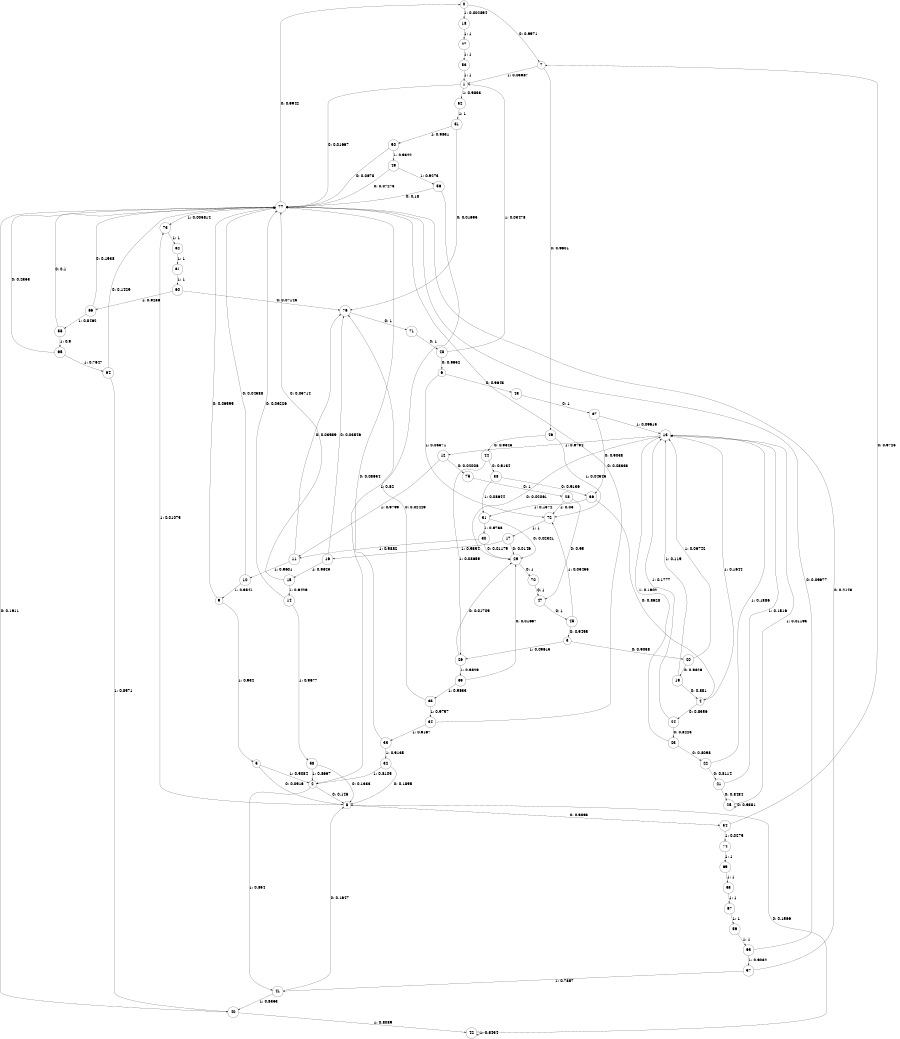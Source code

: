 digraph "ch1_both_grouped_df_L13" {
size = "6,8.5";
ratio = "fill";
node [shape = circle];
node [fontsize = 24];
edge [fontsize = 24];
0 -> 7 [label = "0: 0.9971   "];
0 -> 18 [label = "1: 0.002894  "];
1 -> 77 [label = "0: 0.01667  "];
1 -> 52 [label = "1: 0.9833   "];
2 -> 8 [label = "0: 0.146    "];
2 -> 41 [label = "1: 0.854    "];
3 -> 20 [label = "0: 0.9038   "];
3 -> 26 [label = "1: 0.09615  "];
4 -> 24 [label = "0: 0.8356   "];
4 -> 13 [label = "1: 0.1644   "];
5 -> 8 [label = "0: 0.0916   "];
5 -> 2 [label = "1: 0.9084   "];
6 -> 43 [label = "0: 0.9643   "];
6 -> 72 [label = "1: 0.03571  "];
7 -> 46 [label = "0: 0.9601   "];
7 -> 1 [label = "1: 0.03987  "];
8 -> 54 [label = "0: 0.9893   "];
8 -> 73 [label = "1: 0.01075  "];
9 -> 77 [label = "0: 0.06595  "];
9 -> 5 [label = "1: 0.934    "];
10 -> 77 [label = "0: 0.04588  "];
10 -> 9 [label = "1: 0.9541   "];
11 -> 76 [label = "0: 0.03989  "];
11 -> 10 [label = "1: 0.9601   "];
12 -> 75 [label = "0: 0.02006  "];
12 -> 11 [label = "1: 0.9799   "];
13 -> 29 [label = "0: 0.02061  "];
13 -> 12 [label = "1: 0.9794   "];
14 -> 77 [label = "0: 0.03226  "];
14 -> 58 [label = "1: 0.9677   "];
15 -> 77 [label = "0: 0.05714  "];
15 -> 14 [label = "1: 0.9429   "];
16 -> 76 [label = "0: 0.03546  "];
16 -> 15 [label = "1: 0.9645   "];
17 -> 29 [label = "0: 0.0146   "];
17 -> 16 [label = "1: 0.9854   "];
18 -> 27 [label = "1: 1        "];
19 -> 4 [label = "0: 0.881    "];
19 -> 13 [label = "1: 0.119    "];
20 -> 19 [label = "0: 0.9326   "];
20 -> 13 [label = "1: 0.06742  "];
21 -> 25 [label = "0: 0.8484   "];
21 -> 13 [label = "1: 0.1516   "];
22 -> 21 [label = "0: 0.8114   "];
22 -> 13 [label = "1: 0.1886   "];
23 -> 22 [label = "0: 0.8098   "];
23 -> 13 [label = "1: 0.1902   "];
24 -> 23 [label = "0: 0.8223   "];
24 -> 13 [label = "1: 0.1777   "];
25 -> 25 [label = "0: 0.9881   "];
25 -> 13 [label = "1: 0.01193  "];
26 -> 29 [label = "0: 0.01709  "];
26 -> 39 [label = "1: 0.9829   "];
27 -> 53 [label = "1: 1        "];
28 -> 47 [label = "0: 0.95     "];
28 -> 72 [label = "1: 0.05     "];
29 -> 70 [label = "0: 1        "];
30 -> 29 [label = "0: 0.01179  "];
30 -> 11 [label = "1: 0.9882   "];
31 -> 29 [label = "0: 0.02321  "];
31 -> 30 [label = "1: 0.9768   "];
32 -> 8 [label = "0: 0.1895   "];
32 -> 2 [label = "1: 0.8105   "];
33 -> 77 [label = "0: 0.08654  "];
33 -> 32 [label = "1: 0.9135   "];
34 -> 77 [label = "0: 0.08333  "];
34 -> 33 [label = "1: 0.9167   "];
35 -> 76 [label = "0: 0.02429  "];
35 -> 34 [label = "1: 0.9757   "];
36 -> 4 [label = "0: 0.8628   "];
36 -> 31 [label = "1: 0.1372   "];
37 -> 36 [label = "0: 0.9038   "];
37 -> 13 [label = "1: 0.09615  "];
38 -> 36 [label = "0: 0.9136   "];
38 -> 31 [label = "1: 0.08644  "];
39 -> 29 [label = "0: 0.01667  "];
39 -> 35 [label = "1: 0.9833   "];
40 -> 77 [label = "0: 0.1911   "];
40 -> 42 [label = "1: 0.8089   "];
41 -> 8 [label = "0: 0.1647   "];
41 -> 40 [label = "1: 0.8353   "];
42 -> 8 [label = "0: 0.1566   "];
42 -> 42 [label = "1: 0.8434   "];
43 -> 37 [label = "0: 1        "];
44 -> 38 [label = "0: 0.9134   "];
44 -> 26 [label = "1: 0.08659  "];
45 -> 3 [label = "0: 0.9455   "];
45 -> 72 [label = "1: 0.05455  "];
46 -> 44 [label = "0: 0.9545   "];
46 -> 72 [label = "1: 0.04545  "];
47 -> 45 [label = "0: 1        "];
48 -> 6 [label = "0: 0.9652   "];
48 -> 1 [label = "1: 0.03478  "];
49 -> 77 [label = "0: 0.07273  "];
49 -> 56 [label = "1: 0.9273   "];
50 -> 77 [label = "0: 0.0678   "];
50 -> 49 [label = "1: 0.9322   "];
51 -> 76 [label = "0: 0.01695  "];
51 -> 50 [label = "1: 0.9831   "];
52 -> 51 [label = "1: 1        "];
53 -> 1 [label = "1: 1        "];
54 -> 7 [label = "0: 0.9725   "];
54 -> 74 [label = "1: 0.0275   "];
55 -> 77 [label = "0: 0.1      "];
55 -> 65 [label = "1: 0.9      "];
56 -> 77 [label = "0: 0.18     "];
56 -> 2 [label = "1: 0.82     "];
57 -> 77 [label = "0: 0.2143   "];
57 -> 41 [label = "1: 0.7857   "];
58 -> 8 [label = "0: 0.1333   "];
58 -> 2 [label = "1: 0.8667   "];
59 -> 63 [label = "1: 1        "];
60 -> 76 [label = "0: 0.07143  "];
60 -> 66 [label = "1: 0.9286   "];
61 -> 60 [label = "1: 1        "];
62 -> 61 [label = "1: 1        "];
63 -> 77 [label = "0: 0.09677  "];
63 -> 57 [label = "1: 0.9032   "];
64 -> 77 [label = "0: 0.1429   "];
64 -> 40 [label = "1: 0.8571   "];
65 -> 77 [label = "0: 0.2353   "];
65 -> 64 [label = "1: 0.7647   "];
66 -> 77 [label = "0: 0.1538   "];
66 -> 55 [label = "1: 0.8462   "];
67 -> 59 [label = "1: 1        "];
68 -> 67 [label = "1: 1        "];
69 -> 68 [label = "1: 1        "];
70 -> 47 [label = "0: 1        "];
71 -> 48 [label = "0: 1        "];
72 -> 17 [label = "1: 1        "];
73 -> 62 [label = "1: 1        "];
74 -> 69 [label = "1: 1        "];
75 -> 28 [label = "0: 1        "];
76 -> 71 [label = "0: 1        "];
77 -> 0 [label = "0: 0.9942   "];
77 -> 73 [label = "1: 0.005814  "];
}